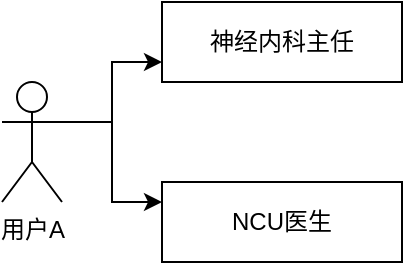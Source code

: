 <mxfile version="14.7.2" type="github">
  <diagram id="sTl9bi6yhetV0yFUT17J" name="Page-1">
    <mxGraphModel dx="1038" dy="547" grid="1" gridSize="10" guides="1" tooltips="1" connect="1" arrows="1" fold="1" page="1" pageScale="1" pageWidth="827" pageHeight="1169" math="0" shadow="0">
      <root>
        <mxCell id="0" />
        <mxCell id="1" parent="0" />
        <mxCell id="MXhHU8DbnIN5sgEQN85g-6" style="edgeStyle=orthogonalEdgeStyle;rounded=0;orthogonalLoop=1;jettySize=auto;html=1;exitX=1;exitY=0.333;exitDx=0;exitDy=0;exitPerimeter=0;entryX=0;entryY=0.75;entryDx=0;entryDy=0;" edge="1" parent="1" source="MXhHU8DbnIN5sgEQN85g-1" target="MXhHU8DbnIN5sgEQN85g-4">
          <mxGeometry relative="1" as="geometry" />
        </mxCell>
        <mxCell id="MXhHU8DbnIN5sgEQN85g-7" style="edgeStyle=orthogonalEdgeStyle;rounded=0;orthogonalLoop=1;jettySize=auto;html=1;exitX=1;exitY=0.333;exitDx=0;exitDy=0;exitPerimeter=0;entryX=0;entryY=0.25;entryDx=0;entryDy=0;" edge="1" parent="1" source="MXhHU8DbnIN5sgEQN85g-1" target="MXhHU8DbnIN5sgEQN85g-5">
          <mxGeometry relative="1" as="geometry" />
        </mxCell>
        <mxCell id="MXhHU8DbnIN5sgEQN85g-1" value="用户A" style="shape=umlActor;verticalLabelPosition=bottom;verticalAlign=top;html=1;outlineConnect=0;" vertex="1" parent="1">
          <mxGeometry x="60" y="210" width="30" height="60" as="geometry" />
        </mxCell>
        <mxCell id="MXhHU8DbnIN5sgEQN85g-4" value="神经内科主任" style="rounded=0;whiteSpace=wrap;html=1;" vertex="1" parent="1">
          <mxGeometry x="140" y="170" width="120" height="40" as="geometry" />
        </mxCell>
        <mxCell id="MXhHU8DbnIN5sgEQN85g-5" value="NCU医生" style="rounded=0;whiteSpace=wrap;html=1;" vertex="1" parent="1">
          <mxGeometry x="140" y="260" width="120" height="40" as="geometry" />
        </mxCell>
      </root>
    </mxGraphModel>
  </diagram>
</mxfile>
